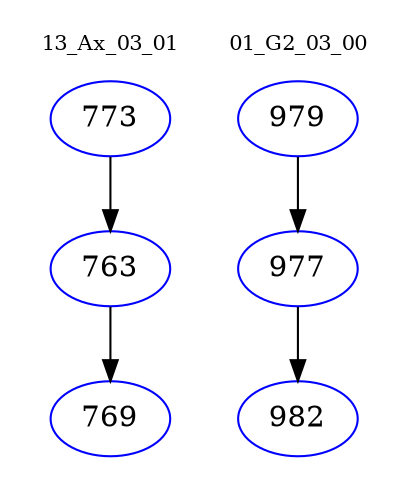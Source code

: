 digraph{
subgraph cluster_0 {
color = white
label = "13_Ax_03_01";
fontsize=10;
T0_773 [label="773", color="blue"]
T0_773 -> T0_763 [color="black"]
T0_763 [label="763", color="blue"]
T0_763 -> T0_769 [color="black"]
T0_769 [label="769", color="blue"]
}
subgraph cluster_1 {
color = white
label = "01_G2_03_00";
fontsize=10;
T1_979 [label="979", color="blue"]
T1_979 -> T1_977 [color="black"]
T1_977 [label="977", color="blue"]
T1_977 -> T1_982 [color="black"]
T1_982 [label="982", color="blue"]
}
}
